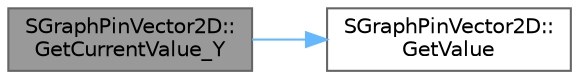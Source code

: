 digraph "SGraphPinVector2D::GetCurrentValue_Y"
{
 // INTERACTIVE_SVG=YES
 // LATEX_PDF_SIZE
  bgcolor="transparent";
  edge [fontname=Helvetica,fontsize=10,labelfontname=Helvetica,labelfontsize=10];
  node [fontname=Helvetica,fontsize=10,shape=box,height=0.2,width=0.4];
  rankdir="LR";
  Node1 [id="Node000001",label="SGraphPinVector2D::\lGetCurrentValue_Y",height=0.2,width=0.4,color="gray40", fillcolor="grey60", style="filled", fontcolor="black",tooltip=" "];
  Node1 -> Node2 [id="edge1_Node000001_Node000002",color="steelblue1",style="solid",tooltip=" "];
  Node2 [id="Node000002",label="SGraphPinVector2D::\lGetValue",height=0.2,width=0.4,color="grey40", fillcolor="white", style="filled",URL="$d3/d4a/classSGraphPinVector2D.html#adaee3d9a058fe6d049f609cc35adf570",tooltip=" "];
}
